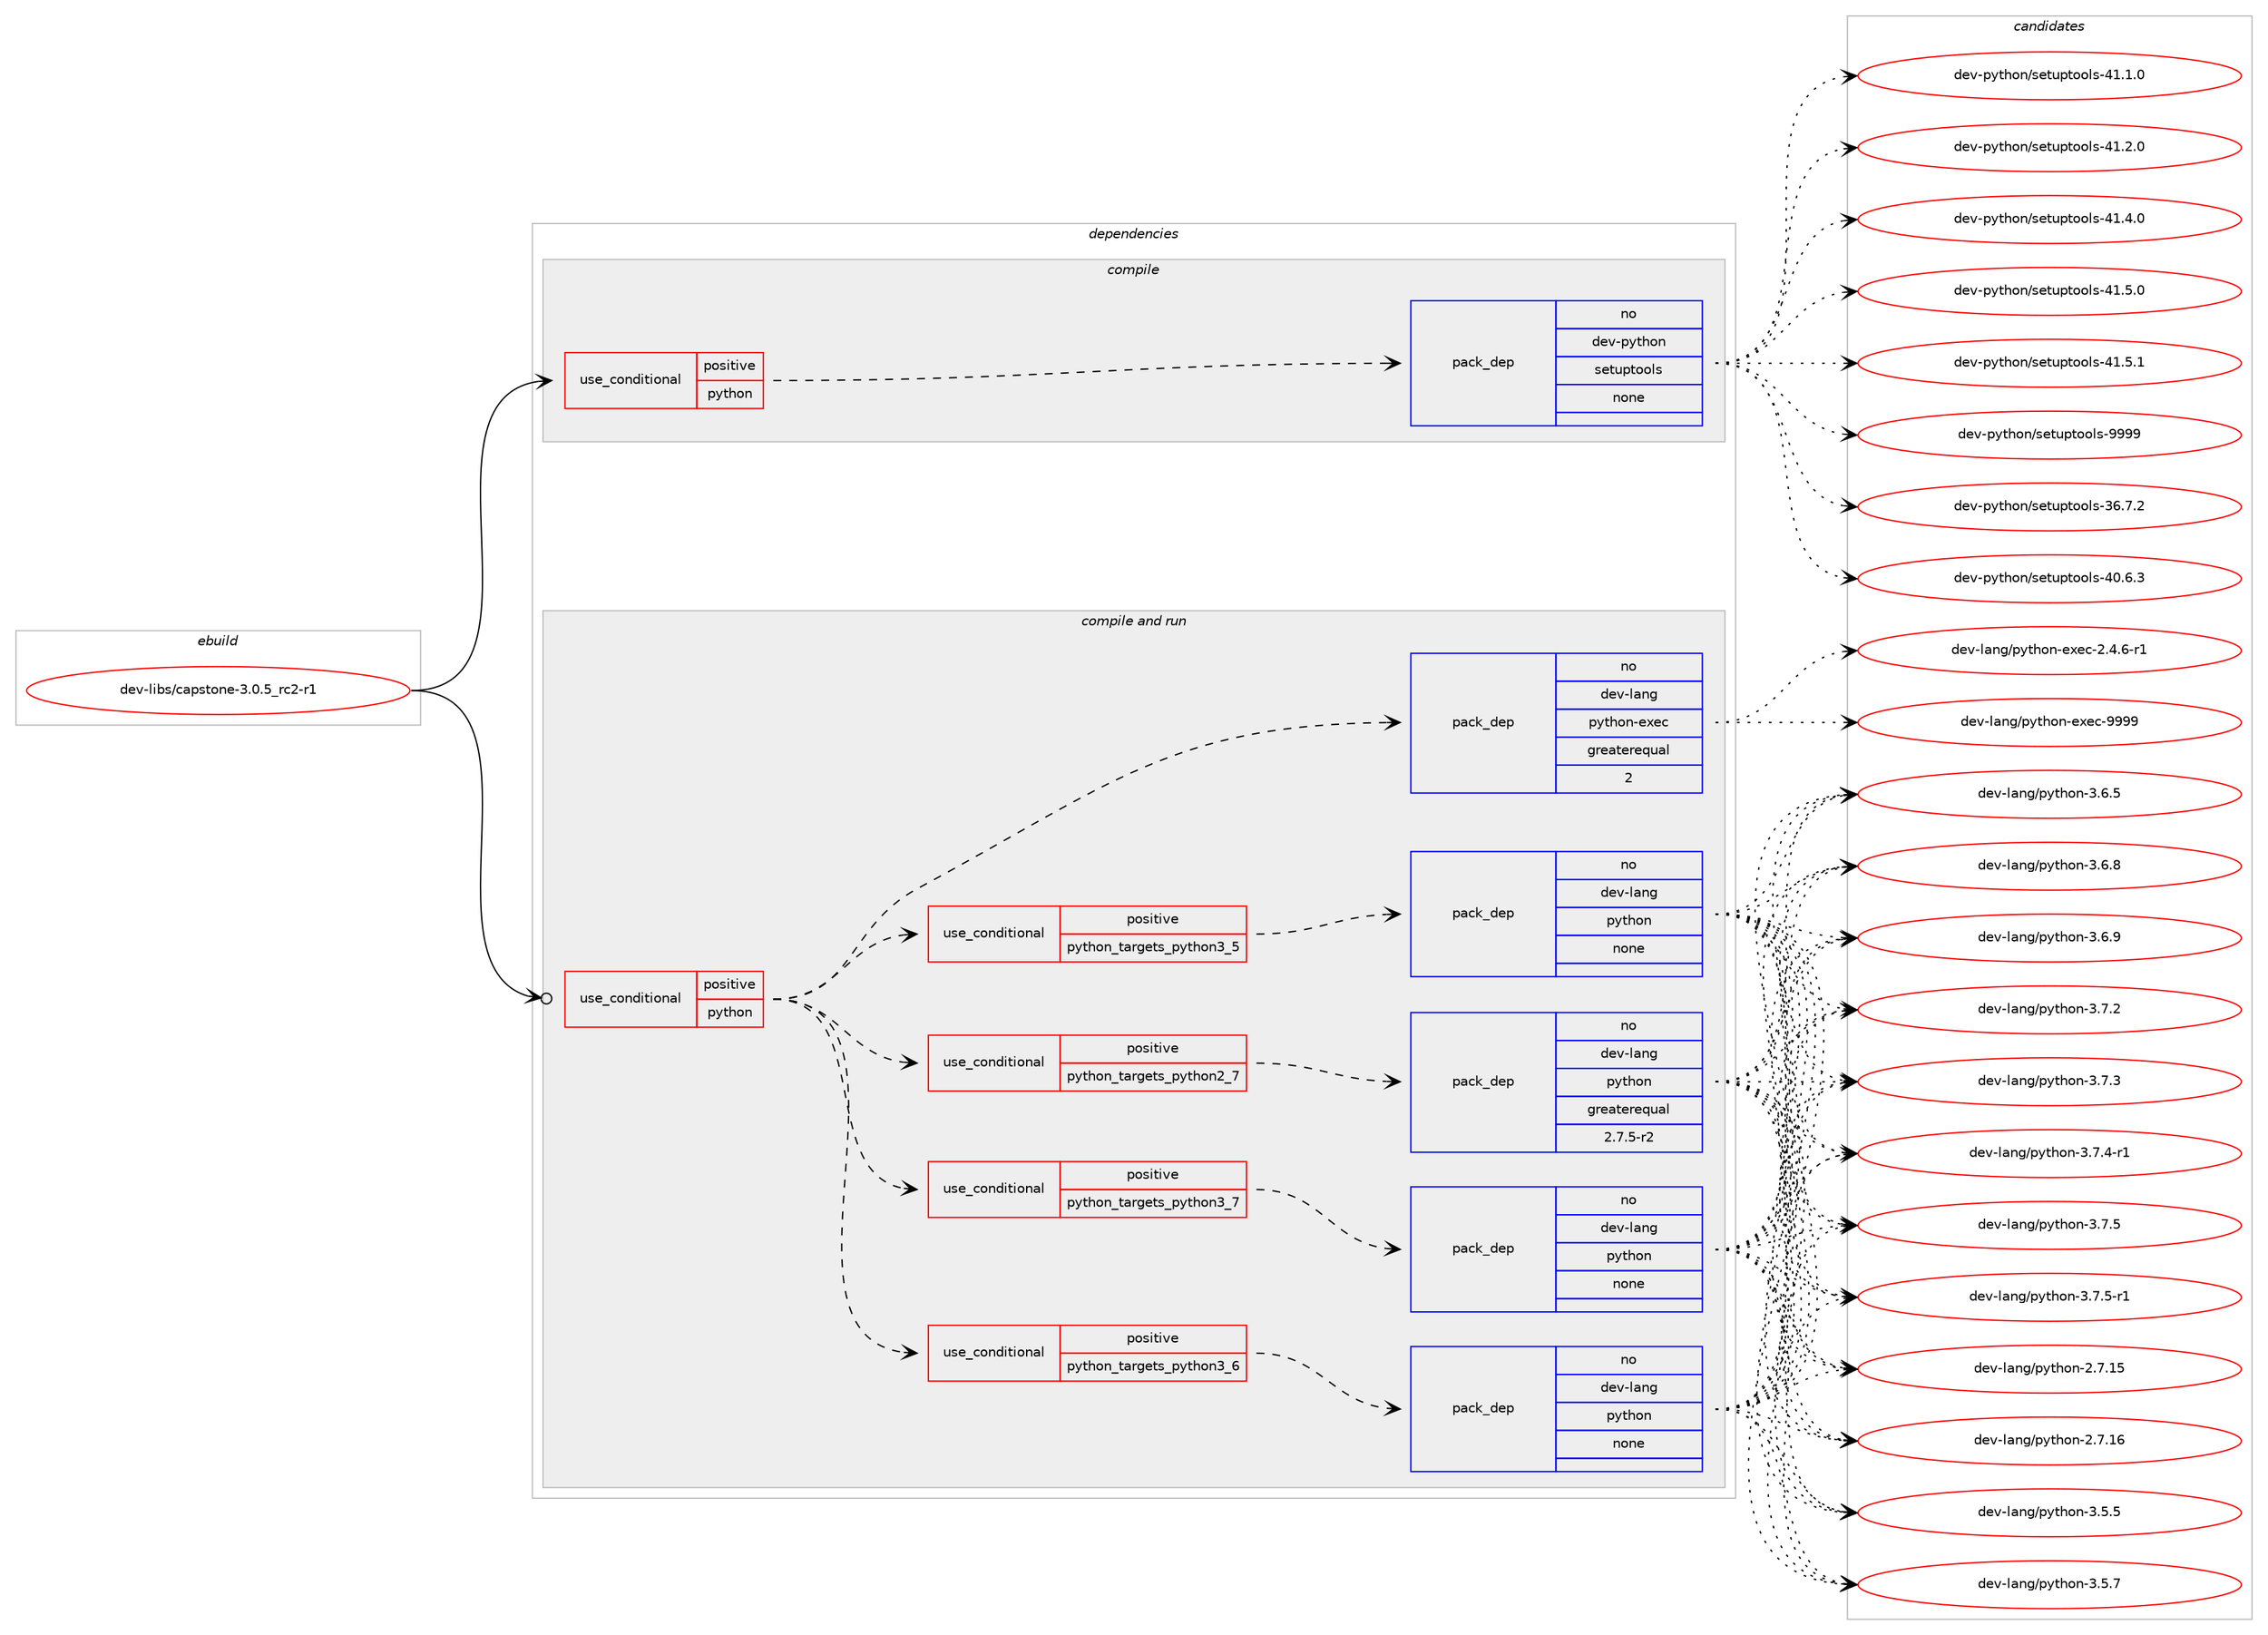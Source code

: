 digraph prolog {

# *************
# Graph options
# *************

newrank=true;
concentrate=true;
compound=true;
graph [rankdir=LR,fontname=Helvetica,fontsize=10,ranksep=1.5];#, ranksep=2.5, nodesep=0.2];
edge  [arrowhead=vee];
node  [fontname=Helvetica,fontsize=10];

# **********
# The ebuild
# **********

subgraph cluster_leftcol {
color=gray;
rank=same;
label=<<i>ebuild</i>>;
id [label="dev-libs/capstone-3.0.5_rc2-r1", color=red, width=4, href="../dev-libs/capstone-3.0.5_rc2-r1.svg"];
}

# ****************
# The dependencies
# ****************

subgraph cluster_midcol {
color=gray;
label=<<i>dependencies</i>>;
subgraph cluster_compile {
fillcolor="#eeeeee";
style=filled;
label=<<i>compile</i>>;
subgraph cond131190 {
dependency563015 [label=<<TABLE BORDER="0" CELLBORDER="1" CELLSPACING="0" CELLPADDING="4"><TR><TD ROWSPAN="3" CELLPADDING="10">use_conditional</TD></TR><TR><TD>positive</TD></TR><TR><TD>python</TD></TR></TABLE>>, shape=none, color=red];
subgraph pack420457 {
dependency563016 [label=<<TABLE BORDER="0" CELLBORDER="1" CELLSPACING="0" CELLPADDING="4" WIDTH="220"><TR><TD ROWSPAN="6" CELLPADDING="30">pack_dep</TD></TR><TR><TD WIDTH="110">no</TD></TR><TR><TD>dev-python</TD></TR><TR><TD>setuptools</TD></TR><TR><TD>none</TD></TR><TR><TD></TD></TR></TABLE>>, shape=none, color=blue];
}
dependency563015:e -> dependency563016:w [weight=20,style="dashed",arrowhead="vee"];
}
id:e -> dependency563015:w [weight=20,style="solid",arrowhead="vee"];
}
subgraph cluster_compileandrun {
fillcolor="#eeeeee";
style=filled;
label=<<i>compile and run</i>>;
subgraph cond131191 {
dependency563017 [label=<<TABLE BORDER="0" CELLBORDER="1" CELLSPACING="0" CELLPADDING="4"><TR><TD ROWSPAN="3" CELLPADDING="10">use_conditional</TD></TR><TR><TD>positive</TD></TR><TR><TD>python</TD></TR></TABLE>>, shape=none, color=red];
subgraph cond131192 {
dependency563018 [label=<<TABLE BORDER="0" CELLBORDER="1" CELLSPACING="0" CELLPADDING="4"><TR><TD ROWSPAN="3" CELLPADDING="10">use_conditional</TD></TR><TR><TD>positive</TD></TR><TR><TD>python_targets_python2_7</TD></TR></TABLE>>, shape=none, color=red];
subgraph pack420458 {
dependency563019 [label=<<TABLE BORDER="0" CELLBORDER="1" CELLSPACING="0" CELLPADDING="4" WIDTH="220"><TR><TD ROWSPAN="6" CELLPADDING="30">pack_dep</TD></TR><TR><TD WIDTH="110">no</TD></TR><TR><TD>dev-lang</TD></TR><TR><TD>python</TD></TR><TR><TD>greaterequal</TD></TR><TR><TD>2.7.5-r2</TD></TR></TABLE>>, shape=none, color=blue];
}
dependency563018:e -> dependency563019:w [weight=20,style="dashed",arrowhead="vee"];
}
dependency563017:e -> dependency563018:w [weight=20,style="dashed",arrowhead="vee"];
subgraph cond131193 {
dependency563020 [label=<<TABLE BORDER="0" CELLBORDER="1" CELLSPACING="0" CELLPADDING="4"><TR><TD ROWSPAN="3" CELLPADDING="10">use_conditional</TD></TR><TR><TD>positive</TD></TR><TR><TD>python_targets_python3_5</TD></TR></TABLE>>, shape=none, color=red];
subgraph pack420459 {
dependency563021 [label=<<TABLE BORDER="0" CELLBORDER="1" CELLSPACING="0" CELLPADDING="4" WIDTH="220"><TR><TD ROWSPAN="6" CELLPADDING="30">pack_dep</TD></TR><TR><TD WIDTH="110">no</TD></TR><TR><TD>dev-lang</TD></TR><TR><TD>python</TD></TR><TR><TD>none</TD></TR><TR><TD></TD></TR></TABLE>>, shape=none, color=blue];
}
dependency563020:e -> dependency563021:w [weight=20,style="dashed",arrowhead="vee"];
}
dependency563017:e -> dependency563020:w [weight=20,style="dashed",arrowhead="vee"];
subgraph cond131194 {
dependency563022 [label=<<TABLE BORDER="0" CELLBORDER="1" CELLSPACING="0" CELLPADDING="4"><TR><TD ROWSPAN="3" CELLPADDING="10">use_conditional</TD></TR><TR><TD>positive</TD></TR><TR><TD>python_targets_python3_6</TD></TR></TABLE>>, shape=none, color=red];
subgraph pack420460 {
dependency563023 [label=<<TABLE BORDER="0" CELLBORDER="1" CELLSPACING="0" CELLPADDING="4" WIDTH="220"><TR><TD ROWSPAN="6" CELLPADDING="30">pack_dep</TD></TR><TR><TD WIDTH="110">no</TD></TR><TR><TD>dev-lang</TD></TR><TR><TD>python</TD></TR><TR><TD>none</TD></TR><TR><TD></TD></TR></TABLE>>, shape=none, color=blue];
}
dependency563022:e -> dependency563023:w [weight=20,style="dashed",arrowhead="vee"];
}
dependency563017:e -> dependency563022:w [weight=20,style="dashed",arrowhead="vee"];
subgraph cond131195 {
dependency563024 [label=<<TABLE BORDER="0" CELLBORDER="1" CELLSPACING="0" CELLPADDING="4"><TR><TD ROWSPAN="3" CELLPADDING="10">use_conditional</TD></TR><TR><TD>positive</TD></TR><TR><TD>python_targets_python3_7</TD></TR></TABLE>>, shape=none, color=red];
subgraph pack420461 {
dependency563025 [label=<<TABLE BORDER="0" CELLBORDER="1" CELLSPACING="0" CELLPADDING="4" WIDTH="220"><TR><TD ROWSPAN="6" CELLPADDING="30">pack_dep</TD></TR><TR><TD WIDTH="110">no</TD></TR><TR><TD>dev-lang</TD></TR><TR><TD>python</TD></TR><TR><TD>none</TD></TR><TR><TD></TD></TR></TABLE>>, shape=none, color=blue];
}
dependency563024:e -> dependency563025:w [weight=20,style="dashed",arrowhead="vee"];
}
dependency563017:e -> dependency563024:w [weight=20,style="dashed",arrowhead="vee"];
subgraph pack420462 {
dependency563026 [label=<<TABLE BORDER="0" CELLBORDER="1" CELLSPACING="0" CELLPADDING="4" WIDTH="220"><TR><TD ROWSPAN="6" CELLPADDING="30">pack_dep</TD></TR><TR><TD WIDTH="110">no</TD></TR><TR><TD>dev-lang</TD></TR><TR><TD>python-exec</TD></TR><TR><TD>greaterequal</TD></TR><TR><TD>2</TD></TR></TABLE>>, shape=none, color=blue];
}
dependency563017:e -> dependency563026:w [weight=20,style="dashed",arrowhead="vee"];
}
id:e -> dependency563017:w [weight=20,style="solid",arrowhead="odotvee"];
}
subgraph cluster_run {
fillcolor="#eeeeee";
style=filled;
label=<<i>run</i>>;
}
}

# **************
# The candidates
# **************

subgraph cluster_choices {
rank=same;
color=gray;
label=<<i>candidates</i>>;

subgraph choice420457 {
color=black;
nodesep=1;
choice100101118451121211161041111104711510111611711211611111110811545515446554650 [label="dev-python/setuptools-36.7.2", color=red, width=4,href="../dev-python/setuptools-36.7.2.svg"];
choice100101118451121211161041111104711510111611711211611111110811545524846544651 [label="dev-python/setuptools-40.6.3", color=red, width=4,href="../dev-python/setuptools-40.6.3.svg"];
choice100101118451121211161041111104711510111611711211611111110811545524946494648 [label="dev-python/setuptools-41.1.0", color=red, width=4,href="../dev-python/setuptools-41.1.0.svg"];
choice100101118451121211161041111104711510111611711211611111110811545524946504648 [label="dev-python/setuptools-41.2.0", color=red, width=4,href="../dev-python/setuptools-41.2.0.svg"];
choice100101118451121211161041111104711510111611711211611111110811545524946524648 [label="dev-python/setuptools-41.4.0", color=red, width=4,href="../dev-python/setuptools-41.4.0.svg"];
choice100101118451121211161041111104711510111611711211611111110811545524946534648 [label="dev-python/setuptools-41.5.0", color=red, width=4,href="../dev-python/setuptools-41.5.0.svg"];
choice100101118451121211161041111104711510111611711211611111110811545524946534649 [label="dev-python/setuptools-41.5.1", color=red, width=4,href="../dev-python/setuptools-41.5.1.svg"];
choice10010111845112121116104111110471151011161171121161111111081154557575757 [label="dev-python/setuptools-9999", color=red, width=4,href="../dev-python/setuptools-9999.svg"];
dependency563016:e -> choice100101118451121211161041111104711510111611711211611111110811545515446554650:w [style=dotted,weight="100"];
dependency563016:e -> choice100101118451121211161041111104711510111611711211611111110811545524846544651:w [style=dotted,weight="100"];
dependency563016:e -> choice100101118451121211161041111104711510111611711211611111110811545524946494648:w [style=dotted,weight="100"];
dependency563016:e -> choice100101118451121211161041111104711510111611711211611111110811545524946504648:w [style=dotted,weight="100"];
dependency563016:e -> choice100101118451121211161041111104711510111611711211611111110811545524946524648:w [style=dotted,weight="100"];
dependency563016:e -> choice100101118451121211161041111104711510111611711211611111110811545524946534648:w [style=dotted,weight="100"];
dependency563016:e -> choice100101118451121211161041111104711510111611711211611111110811545524946534649:w [style=dotted,weight="100"];
dependency563016:e -> choice10010111845112121116104111110471151011161171121161111111081154557575757:w [style=dotted,weight="100"];
}
subgraph choice420458 {
color=black;
nodesep=1;
choice10010111845108971101034711212111610411111045504655464953 [label="dev-lang/python-2.7.15", color=red, width=4,href="../dev-lang/python-2.7.15.svg"];
choice10010111845108971101034711212111610411111045504655464954 [label="dev-lang/python-2.7.16", color=red, width=4,href="../dev-lang/python-2.7.16.svg"];
choice100101118451089711010347112121116104111110455146534653 [label="dev-lang/python-3.5.5", color=red, width=4,href="../dev-lang/python-3.5.5.svg"];
choice100101118451089711010347112121116104111110455146534655 [label="dev-lang/python-3.5.7", color=red, width=4,href="../dev-lang/python-3.5.7.svg"];
choice100101118451089711010347112121116104111110455146544653 [label="dev-lang/python-3.6.5", color=red, width=4,href="../dev-lang/python-3.6.5.svg"];
choice100101118451089711010347112121116104111110455146544656 [label="dev-lang/python-3.6.8", color=red, width=4,href="../dev-lang/python-3.6.8.svg"];
choice100101118451089711010347112121116104111110455146544657 [label="dev-lang/python-3.6.9", color=red, width=4,href="../dev-lang/python-3.6.9.svg"];
choice100101118451089711010347112121116104111110455146554650 [label="dev-lang/python-3.7.2", color=red, width=4,href="../dev-lang/python-3.7.2.svg"];
choice100101118451089711010347112121116104111110455146554651 [label="dev-lang/python-3.7.3", color=red, width=4,href="../dev-lang/python-3.7.3.svg"];
choice1001011184510897110103471121211161041111104551465546524511449 [label="dev-lang/python-3.7.4-r1", color=red, width=4,href="../dev-lang/python-3.7.4-r1.svg"];
choice100101118451089711010347112121116104111110455146554653 [label="dev-lang/python-3.7.5", color=red, width=4,href="../dev-lang/python-3.7.5.svg"];
choice1001011184510897110103471121211161041111104551465546534511449 [label="dev-lang/python-3.7.5-r1", color=red, width=4,href="../dev-lang/python-3.7.5-r1.svg"];
dependency563019:e -> choice10010111845108971101034711212111610411111045504655464953:w [style=dotted,weight="100"];
dependency563019:e -> choice10010111845108971101034711212111610411111045504655464954:w [style=dotted,weight="100"];
dependency563019:e -> choice100101118451089711010347112121116104111110455146534653:w [style=dotted,weight="100"];
dependency563019:e -> choice100101118451089711010347112121116104111110455146534655:w [style=dotted,weight="100"];
dependency563019:e -> choice100101118451089711010347112121116104111110455146544653:w [style=dotted,weight="100"];
dependency563019:e -> choice100101118451089711010347112121116104111110455146544656:w [style=dotted,weight="100"];
dependency563019:e -> choice100101118451089711010347112121116104111110455146544657:w [style=dotted,weight="100"];
dependency563019:e -> choice100101118451089711010347112121116104111110455146554650:w [style=dotted,weight="100"];
dependency563019:e -> choice100101118451089711010347112121116104111110455146554651:w [style=dotted,weight="100"];
dependency563019:e -> choice1001011184510897110103471121211161041111104551465546524511449:w [style=dotted,weight="100"];
dependency563019:e -> choice100101118451089711010347112121116104111110455146554653:w [style=dotted,weight="100"];
dependency563019:e -> choice1001011184510897110103471121211161041111104551465546534511449:w [style=dotted,weight="100"];
}
subgraph choice420459 {
color=black;
nodesep=1;
choice10010111845108971101034711212111610411111045504655464953 [label="dev-lang/python-2.7.15", color=red, width=4,href="../dev-lang/python-2.7.15.svg"];
choice10010111845108971101034711212111610411111045504655464954 [label="dev-lang/python-2.7.16", color=red, width=4,href="../dev-lang/python-2.7.16.svg"];
choice100101118451089711010347112121116104111110455146534653 [label="dev-lang/python-3.5.5", color=red, width=4,href="../dev-lang/python-3.5.5.svg"];
choice100101118451089711010347112121116104111110455146534655 [label="dev-lang/python-3.5.7", color=red, width=4,href="../dev-lang/python-3.5.7.svg"];
choice100101118451089711010347112121116104111110455146544653 [label="dev-lang/python-3.6.5", color=red, width=4,href="../dev-lang/python-3.6.5.svg"];
choice100101118451089711010347112121116104111110455146544656 [label="dev-lang/python-3.6.8", color=red, width=4,href="../dev-lang/python-3.6.8.svg"];
choice100101118451089711010347112121116104111110455146544657 [label="dev-lang/python-3.6.9", color=red, width=4,href="../dev-lang/python-3.6.9.svg"];
choice100101118451089711010347112121116104111110455146554650 [label="dev-lang/python-3.7.2", color=red, width=4,href="../dev-lang/python-3.7.2.svg"];
choice100101118451089711010347112121116104111110455146554651 [label="dev-lang/python-3.7.3", color=red, width=4,href="../dev-lang/python-3.7.3.svg"];
choice1001011184510897110103471121211161041111104551465546524511449 [label="dev-lang/python-3.7.4-r1", color=red, width=4,href="../dev-lang/python-3.7.4-r1.svg"];
choice100101118451089711010347112121116104111110455146554653 [label="dev-lang/python-3.7.5", color=red, width=4,href="../dev-lang/python-3.7.5.svg"];
choice1001011184510897110103471121211161041111104551465546534511449 [label="dev-lang/python-3.7.5-r1", color=red, width=4,href="../dev-lang/python-3.7.5-r1.svg"];
dependency563021:e -> choice10010111845108971101034711212111610411111045504655464953:w [style=dotted,weight="100"];
dependency563021:e -> choice10010111845108971101034711212111610411111045504655464954:w [style=dotted,weight="100"];
dependency563021:e -> choice100101118451089711010347112121116104111110455146534653:w [style=dotted,weight="100"];
dependency563021:e -> choice100101118451089711010347112121116104111110455146534655:w [style=dotted,weight="100"];
dependency563021:e -> choice100101118451089711010347112121116104111110455146544653:w [style=dotted,weight="100"];
dependency563021:e -> choice100101118451089711010347112121116104111110455146544656:w [style=dotted,weight="100"];
dependency563021:e -> choice100101118451089711010347112121116104111110455146544657:w [style=dotted,weight="100"];
dependency563021:e -> choice100101118451089711010347112121116104111110455146554650:w [style=dotted,weight="100"];
dependency563021:e -> choice100101118451089711010347112121116104111110455146554651:w [style=dotted,weight="100"];
dependency563021:e -> choice1001011184510897110103471121211161041111104551465546524511449:w [style=dotted,weight="100"];
dependency563021:e -> choice100101118451089711010347112121116104111110455146554653:w [style=dotted,weight="100"];
dependency563021:e -> choice1001011184510897110103471121211161041111104551465546534511449:w [style=dotted,weight="100"];
}
subgraph choice420460 {
color=black;
nodesep=1;
choice10010111845108971101034711212111610411111045504655464953 [label="dev-lang/python-2.7.15", color=red, width=4,href="../dev-lang/python-2.7.15.svg"];
choice10010111845108971101034711212111610411111045504655464954 [label="dev-lang/python-2.7.16", color=red, width=4,href="../dev-lang/python-2.7.16.svg"];
choice100101118451089711010347112121116104111110455146534653 [label="dev-lang/python-3.5.5", color=red, width=4,href="../dev-lang/python-3.5.5.svg"];
choice100101118451089711010347112121116104111110455146534655 [label="dev-lang/python-3.5.7", color=red, width=4,href="../dev-lang/python-3.5.7.svg"];
choice100101118451089711010347112121116104111110455146544653 [label="dev-lang/python-3.6.5", color=red, width=4,href="../dev-lang/python-3.6.5.svg"];
choice100101118451089711010347112121116104111110455146544656 [label="dev-lang/python-3.6.8", color=red, width=4,href="../dev-lang/python-3.6.8.svg"];
choice100101118451089711010347112121116104111110455146544657 [label="dev-lang/python-3.6.9", color=red, width=4,href="../dev-lang/python-3.6.9.svg"];
choice100101118451089711010347112121116104111110455146554650 [label="dev-lang/python-3.7.2", color=red, width=4,href="../dev-lang/python-3.7.2.svg"];
choice100101118451089711010347112121116104111110455146554651 [label="dev-lang/python-3.7.3", color=red, width=4,href="../dev-lang/python-3.7.3.svg"];
choice1001011184510897110103471121211161041111104551465546524511449 [label="dev-lang/python-3.7.4-r1", color=red, width=4,href="../dev-lang/python-3.7.4-r1.svg"];
choice100101118451089711010347112121116104111110455146554653 [label="dev-lang/python-3.7.5", color=red, width=4,href="../dev-lang/python-3.7.5.svg"];
choice1001011184510897110103471121211161041111104551465546534511449 [label="dev-lang/python-3.7.5-r1", color=red, width=4,href="../dev-lang/python-3.7.5-r1.svg"];
dependency563023:e -> choice10010111845108971101034711212111610411111045504655464953:w [style=dotted,weight="100"];
dependency563023:e -> choice10010111845108971101034711212111610411111045504655464954:w [style=dotted,weight="100"];
dependency563023:e -> choice100101118451089711010347112121116104111110455146534653:w [style=dotted,weight="100"];
dependency563023:e -> choice100101118451089711010347112121116104111110455146534655:w [style=dotted,weight="100"];
dependency563023:e -> choice100101118451089711010347112121116104111110455146544653:w [style=dotted,weight="100"];
dependency563023:e -> choice100101118451089711010347112121116104111110455146544656:w [style=dotted,weight="100"];
dependency563023:e -> choice100101118451089711010347112121116104111110455146544657:w [style=dotted,weight="100"];
dependency563023:e -> choice100101118451089711010347112121116104111110455146554650:w [style=dotted,weight="100"];
dependency563023:e -> choice100101118451089711010347112121116104111110455146554651:w [style=dotted,weight="100"];
dependency563023:e -> choice1001011184510897110103471121211161041111104551465546524511449:w [style=dotted,weight="100"];
dependency563023:e -> choice100101118451089711010347112121116104111110455146554653:w [style=dotted,weight="100"];
dependency563023:e -> choice1001011184510897110103471121211161041111104551465546534511449:w [style=dotted,weight="100"];
}
subgraph choice420461 {
color=black;
nodesep=1;
choice10010111845108971101034711212111610411111045504655464953 [label="dev-lang/python-2.7.15", color=red, width=4,href="../dev-lang/python-2.7.15.svg"];
choice10010111845108971101034711212111610411111045504655464954 [label="dev-lang/python-2.7.16", color=red, width=4,href="../dev-lang/python-2.7.16.svg"];
choice100101118451089711010347112121116104111110455146534653 [label="dev-lang/python-3.5.5", color=red, width=4,href="../dev-lang/python-3.5.5.svg"];
choice100101118451089711010347112121116104111110455146534655 [label="dev-lang/python-3.5.7", color=red, width=4,href="../dev-lang/python-3.5.7.svg"];
choice100101118451089711010347112121116104111110455146544653 [label="dev-lang/python-3.6.5", color=red, width=4,href="../dev-lang/python-3.6.5.svg"];
choice100101118451089711010347112121116104111110455146544656 [label="dev-lang/python-3.6.8", color=red, width=4,href="../dev-lang/python-3.6.8.svg"];
choice100101118451089711010347112121116104111110455146544657 [label="dev-lang/python-3.6.9", color=red, width=4,href="../dev-lang/python-3.6.9.svg"];
choice100101118451089711010347112121116104111110455146554650 [label="dev-lang/python-3.7.2", color=red, width=4,href="../dev-lang/python-3.7.2.svg"];
choice100101118451089711010347112121116104111110455146554651 [label="dev-lang/python-3.7.3", color=red, width=4,href="../dev-lang/python-3.7.3.svg"];
choice1001011184510897110103471121211161041111104551465546524511449 [label="dev-lang/python-3.7.4-r1", color=red, width=4,href="../dev-lang/python-3.7.4-r1.svg"];
choice100101118451089711010347112121116104111110455146554653 [label="dev-lang/python-3.7.5", color=red, width=4,href="../dev-lang/python-3.7.5.svg"];
choice1001011184510897110103471121211161041111104551465546534511449 [label="dev-lang/python-3.7.5-r1", color=red, width=4,href="../dev-lang/python-3.7.5-r1.svg"];
dependency563025:e -> choice10010111845108971101034711212111610411111045504655464953:w [style=dotted,weight="100"];
dependency563025:e -> choice10010111845108971101034711212111610411111045504655464954:w [style=dotted,weight="100"];
dependency563025:e -> choice100101118451089711010347112121116104111110455146534653:w [style=dotted,weight="100"];
dependency563025:e -> choice100101118451089711010347112121116104111110455146534655:w [style=dotted,weight="100"];
dependency563025:e -> choice100101118451089711010347112121116104111110455146544653:w [style=dotted,weight="100"];
dependency563025:e -> choice100101118451089711010347112121116104111110455146544656:w [style=dotted,weight="100"];
dependency563025:e -> choice100101118451089711010347112121116104111110455146544657:w [style=dotted,weight="100"];
dependency563025:e -> choice100101118451089711010347112121116104111110455146554650:w [style=dotted,weight="100"];
dependency563025:e -> choice100101118451089711010347112121116104111110455146554651:w [style=dotted,weight="100"];
dependency563025:e -> choice1001011184510897110103471121211161041111104551465546524511449:w [style=dotted,weight="100"];
dependency563025:e -> choice100101118451089711010347112121116104111110455146554653:w [style=dotted,weight="100"];
dependency563025:e -> choice1001011184510897110103471121211161041111104551465546534511449:w [style=dotted,weight="100"];
}
subgraph choice420462 {
color=black;
nodesep=1;
choice10010111845108971101034711212111610411111045101120101994550465246544511449 [label="dev-lang/python-exec-2.4.6-r1", color=red, width=4,href="../dev-lang/python-exec-2.4.6-r1.svg"];
choice10010111845108971101034711212111610411111045101120101994557575757 [label="dev-lang/python-exec-9999", color=red, width=4,href="../dev-lang/python-exec-9999.svg"];
dependency563026:e -> choice10010111845108971101034711212111610411111045101120101994550465246544511449:w [style=dotted,weight="100"];
dependency563026:e -> choice10010111845108971101034711212111610411111045101120101994557575757:w [style=dotted,weight="100"];
}
}

}
